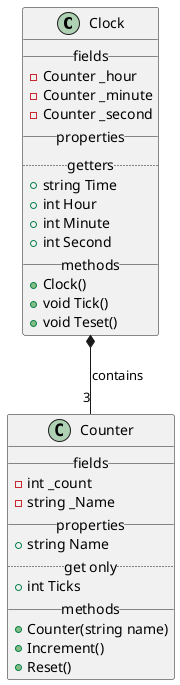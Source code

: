 @startuml
'https://plantuml.com/class-diagram

Clock *-- "3" Counter : contains

class Clock {
__fields__
    - Counter _hour
    - Counter _minute 
    - Counter _second
__properties__
.. getters ..
    + string Time 
		+ int Hour
		+ int Minute
		+ int Second
__methods__
    + Clock()
    + void Tick()
    + void Teset()
}

class Counter {
__fields__
    - int _count
    - string _Name
__properties__
    + string Name
.. get only ..
    + int Ticks
__methods__
    + Counter(string name)
    + Increment()
    + Reset()
}

@enduml

